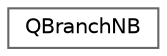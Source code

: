 digraph "Graphical Class Hierarchy"
{
 // LATEX_PDF_SIZE
  bgcolor="transparent";
  edge [fontname=Helvetica,fontsize=10,labelfontname=Helvetica,labelfontsize=10];
  node [fontname=Helvetica,fontsize=10,shape=box,height=0.2,width=0.4];
  rankdir="LR";
  Node0 [id="Node000000",label="QBranchNB",height=0.2,width=0.4,color="grey40", fillcolor="white", style="filled",URL="$struct_q_branch_n_b.html",tooltip="Box representing a branch in a tree. It has four children. Used in QTreeNB which is used in TreeQuad."];
}
